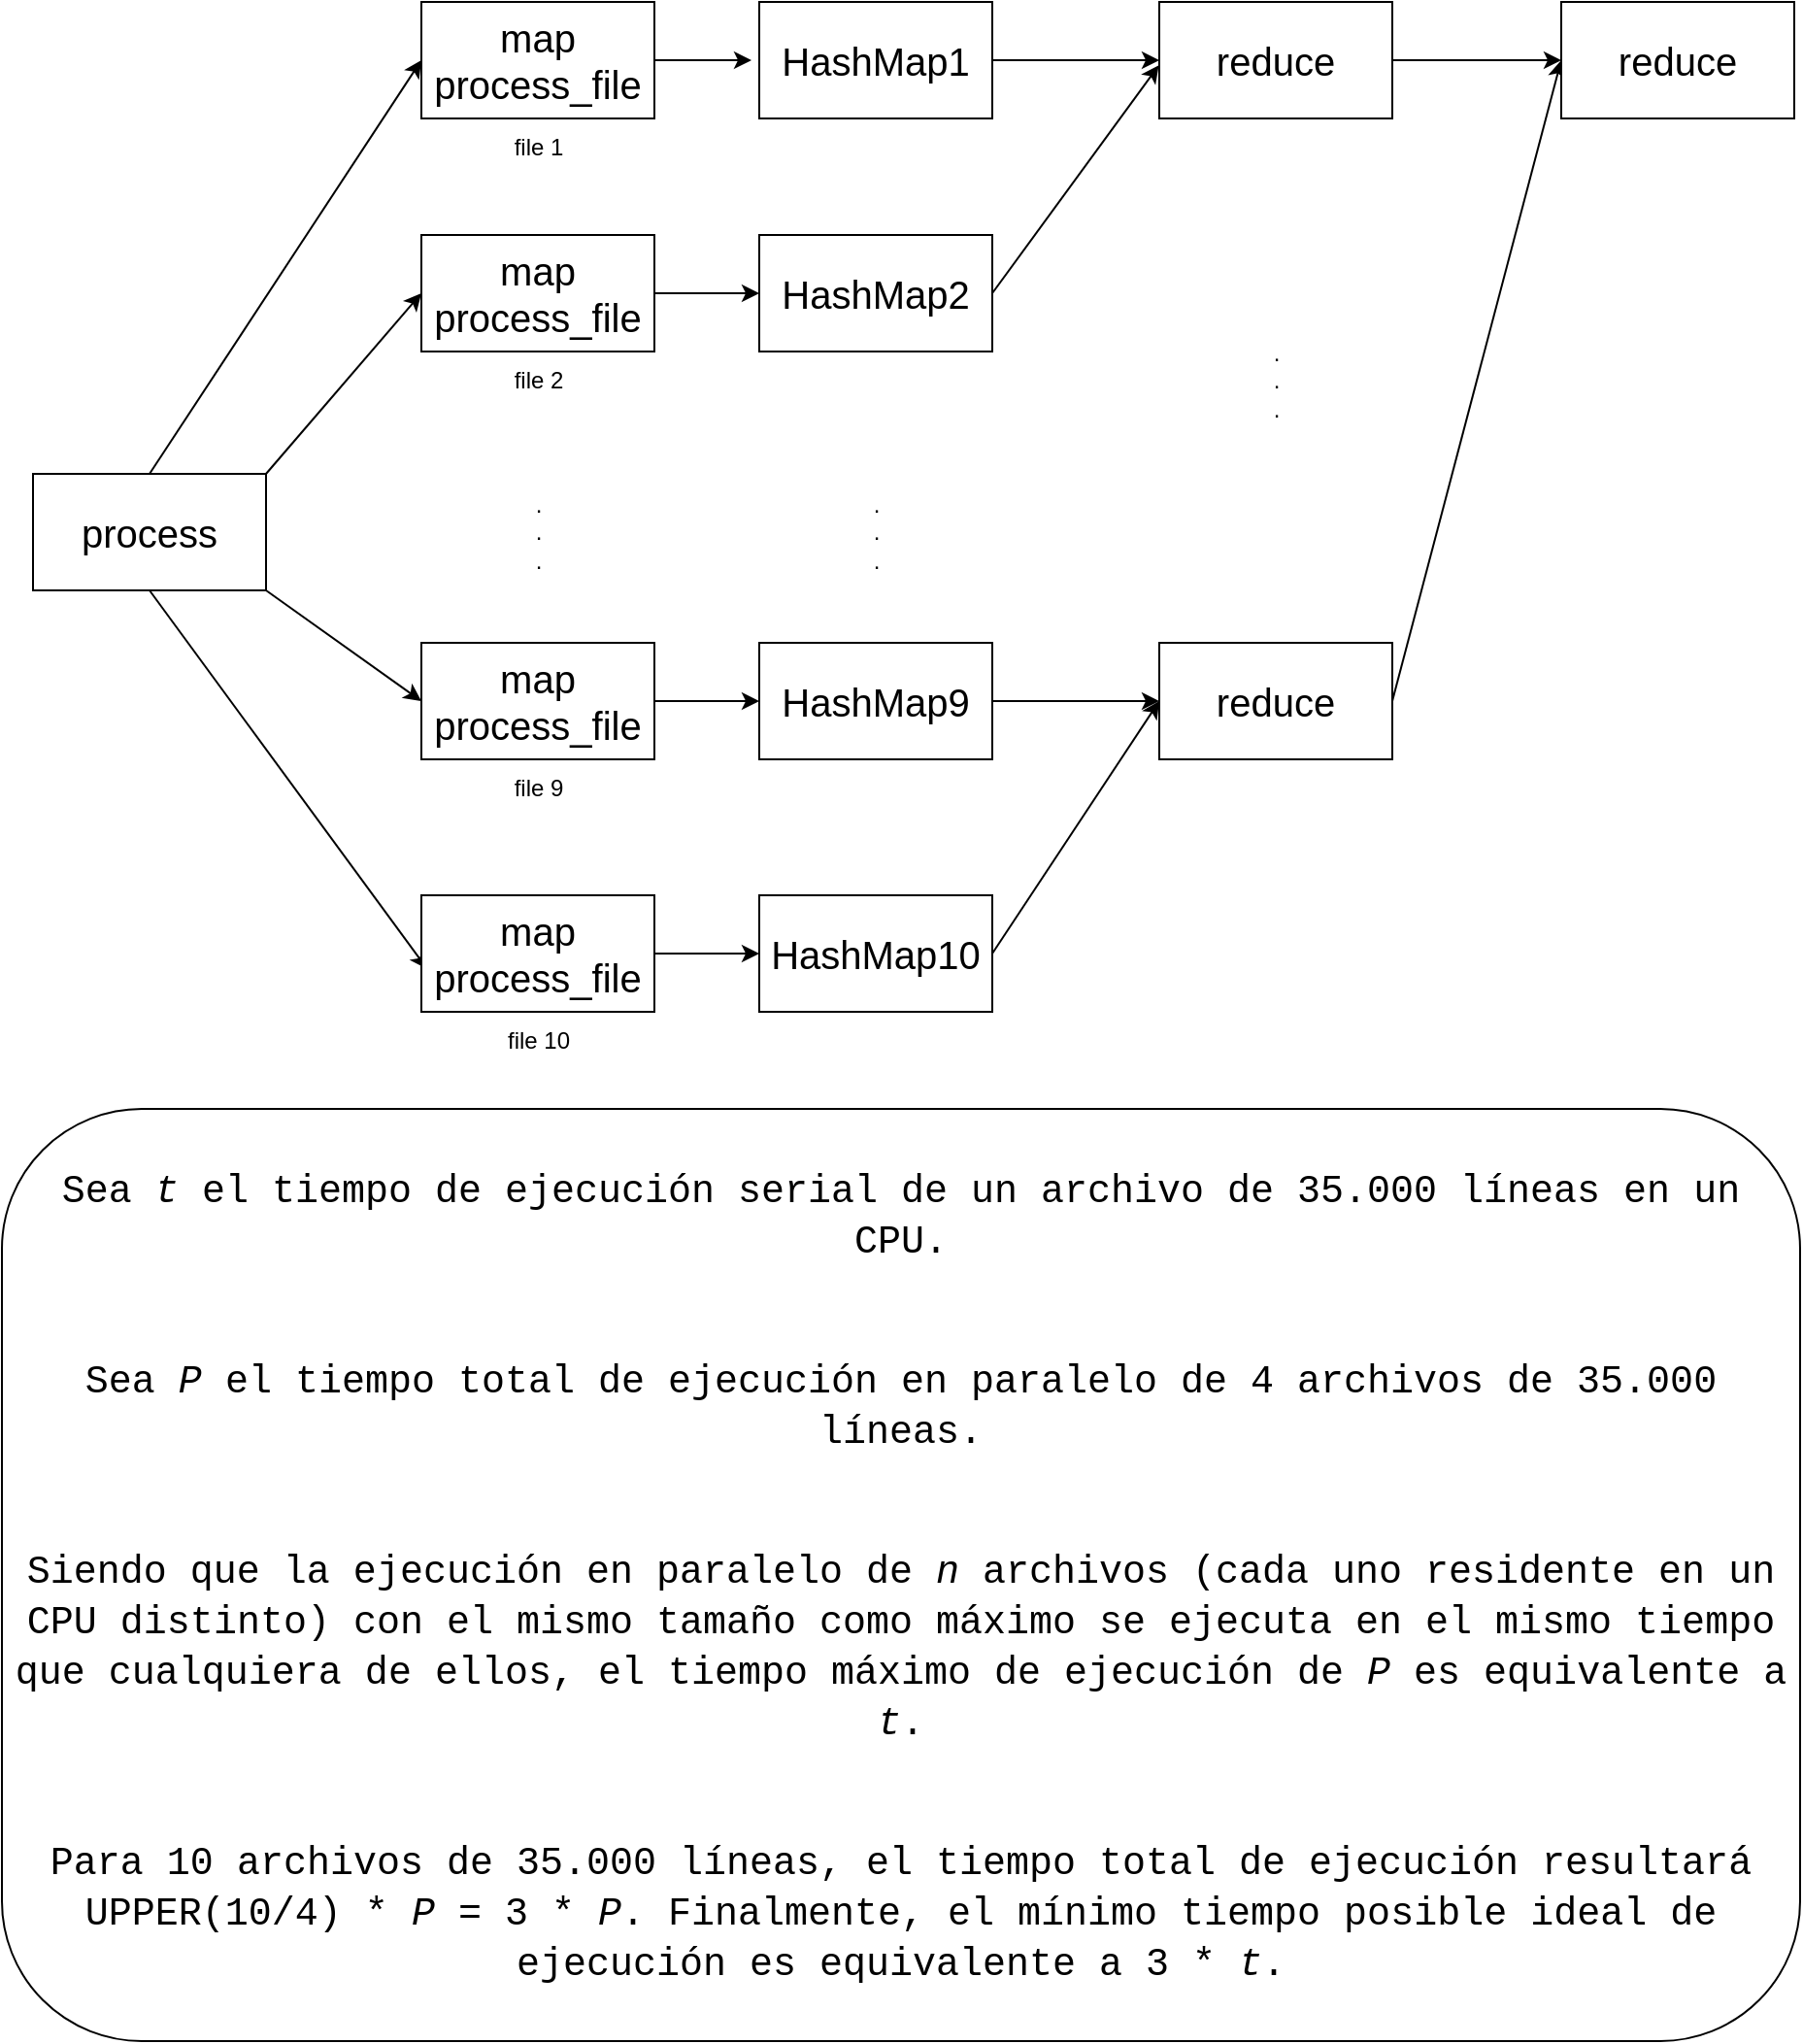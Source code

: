 <mxfile version="21.7.2" type="google">
  <diagram name="Page-1" id="0rZ89uR0rX7DoywEYTZd">
    <mxGraphModel grid="1" page="1" gridSize="10" guides="1" tooltips="1" connect="1" arrows="1" fold="1" pageScale="1" pageWidth="827" pageHeight="1169" math="0" shadow="0">
      <root>
        <mxCell id="0" />
        <mxCell id="1" parent="0" />
        <mxCell id="4ggGI877EelNgK9-5oSK-31" style="edgeStyle=none;shape=connector;rounded=0;orthogonalLoop=1;jettySize=auto;html=1;entryX=0;entryY=0.5;entryDx=0;entryDy=0;labelBackgroundColor=default;strokeColor=default;fontFamily=Helvetica;fontSize=11;fontColor=default;endArrow=classic;exitX=0.5;exitY=0;exitDx=0;exitDy=0;" edge="1" parent="1" source="4ggGI877EelNgK9-5oSK-1" target="4ggGI877EelNgK9-5oSK-2">
          <mxGeometry relative="1" as="geometry" />
        </mxCell>
        <mxCell id="4ggGI877EelNgK9-5oSK-32" style="edgeStyle=none;shape=connector;rounded=0;orthogonalLoop=1;jettySize=auto;html=1;entryX=0;entryY=0.5;entryDx=0;entryDy=0;labelBackgroundColor=default;strokeColor=default;fontFamily=Helvetica;fontSize=11;fontColor=default;endArrow=classic;exitX=1;exitY=0;exitDx=0;exitDy=0;" edge="1" parent="1" source="4ggGI877EelNgK9-5oSK-1" target="4ggGI877EelNgK9-5oSK-3">
          <mxGeometry relative="1" as="geometry">
            <mxPoint x="190" y="300" as="sourcePoint" />
          </mxGeometry>
        </mxCell>
        <mxCell id="4ggGI877EelNgK9-5oSK-33" style="edgeStyle=none;shape=connector;rounded=0;orthogonalLoop=1;jettySize=auto;html=1;entryX=0;entryY=0.5;entryDx=0;entryDy=0;labelBackgroundColor=default;strokeColor=default;fontFamily=Helvetica;fontSize=11;fontColor=default;endArrow=classic;exitX=1;exitY=1;exitDx=0;exitDy=0;" edge="1" parent="1" source="4ggGI877EelNgK9-5oSK-1" target="4ggGI877EelNgK9-5oSK-4">
          <mxGeometry relative="1" as="geometry" />
        </mxCell>
        <mxCell id="4ggGI877EelNgK9-5oSK-34" style="edgeStyle=none;shape=connector;rounded=0;orthogonalLoop=1;jettySize=auto;html=1;entryX=0.025;entryY=0.633;entryDx=0;entryDy=0;entryPerimeter=0;labelBackgroundColor=default;strokeColor=default;fontFamily=Helvetica;fontSize=11;fontColor=default;endArrow=classic;exitX=0.5;exitY=1;exitDx=0;exitDy=0;" edge="1" parent="1" source="4ggGI877EelNgK9-5oSK-1" target="4ggGI877EelNgK9-5oSK-21">
          <mxGeometry relative="1" as="geometry" />
        </mxCell>
        <mxCell id="4ggGI877EelNgK9-5oSK-1" value="process" style="rounded=0;whiteSpace=wrap;html=1;strokeWidth=1;fontSize=20;" vertex="1" parent="1">
          <mxGeometry x="40" y="343" width="120" height="60" as="geometry" />
        </mxCell>
        <mxCell id="4ggGI877EelNgK9-5oSK-9" style="edgeStyle=orthogonalEdgeStyle;rounded=0;orthogonalLoop=1;jettySize=auto;html=1;" edge="1" parent="1" source="4ggGI877EelNgK9-5oSK-2">
          <mxGeometry relative="1" as="geometry">
            <mxPoint x="410" y="130" as="targetPoint" />
          </mxGeometry>
        </mxCell>
        <mxCell id="4ggGI877EelNgK9-5oSK-2" value="map&lt;br&gt;process_file" style="rounded=0;whiteSpace=wrap;html=1;strokeWidth=1;fontSize=20;" vertex="1" parent="1">
          <mxGeometry x="240" y="100" width="120" height="60" as="geometry" />
        </mxCell>
        <mxCell id="4ggGI877EelNgK9-5oSK-13" style="edgeStyle=orthogonalEdgeStyle;rounded=0;orthogonalLoop=1;jettySize=auto;html=1;entryX=0;entryY=0.5;entryDx=0;entryDy=0;" edge="1" parent="1" source="4ggGI877EelNgK9-5oSK-3" target="4ggGI877EelNgK9-5oSK-11">
          <mxGeometry relative="1" as="geometry" />
        </mxCell>
        <mxCell id="4ggGI877EelNgK9-5oSK-3" value="map&lt;br&gt;process_file" style="rounded=0;whiteSpace=wrap;html=1;strokeWidth=1;fontSize=20;" vertex="1" parent="1">
          <mxGeometry x="240" y="220" width="120" height="60" as="geometry" />
        </mxCell>
        <mxCell id="4ggGI877EelNgK9-5oSK-14" style="edgeStyle=orthogonalEdgeStyle;rounded=0;orthogonalLoop=1;jettySize=auto;html=1;entryX=0;entryY=0.5;entryDx=0;entryDy=0;" edge="1" parent="1" source="4ggGI877EelNgK9-5oSK-4" target="4ggGI877EelNgK9-5oSK-12">
          <mxGeometry relative="1" as="geometry" />
        </mxCell>
        <mxCell id="4ggGI877EelNgK9-5oSK-4" value="map&lt;br&gt;process_file" style="rounded=0;whiteSpace=wrap;html=1;strokeWidth=1;fontSize=20;" vertex="1" parent="1">
          <mxGeometry x="240" y="430" width="120" height="60" as="geometry" />
        </mxCell>
        <mxCell id="4ggGI877EelNgK9-5oSK-5" value="file 1" style="text;html=1;align=center;verticalAlign=middle;resizable=0;points=[];autosize=1;strokeColor=none;fillColor=none;" vertex="1" parent="1">
          <mxGeometry x="275" y="160" width="50" height="30" as="geometry" />
        </mxCell>
        <mxCell id="4ggGI877EelNgK9-5oSK-6" value="file 2" style="text;html=1;align=center;verticalAlign=middle;resizable=0;points=[];autosize=1;strokeColor=none;fillColor=none;" vertex="1" parent="1">
          <mxGeometry x="275" y="280" width="50" height="30" as="geometry" />
        </mxCell>
        <mxCell id="4ggGI877EelNgK9-5oSK-7" value="file 9" style="text;html=1;align=center;verticalAlign=middle;resizable=0;points=[];autosize=1;strokeColor=none;fillColor=none;" vertex="1" parent="1">
          <mxGeometry x="275" y="490" width="50" height="30" as="geometry" />
        </mxCell>
        <mxCell id="4ggGI877EelNgK9-5oSK-8" value=".&lt;br&gt;.&lt;br&gt;." style="text;html=1;align=center;verticalAlign=middle;resizable=0;points=[];autosize=1;strokeColor=none;fillColor=none;" vertex="1" parent="1">
          <mxGeometry x="285" y="343" width="30" height="60" as="geometry" />
        </mxCell>
        <mxCell id="4ggGI877EelNgK9-5oSK-16" style="edgeStyle=orthogonalEdgeStyle;rounded=0;orthogonalLoop=1;jettySize=auto;html=1;entryX=0;entryY=0.5;entryDx=0;entryDy=0;" edge="1" parent="1" source="4ggGI877EelNgK9-5oSK-10" target="4ggGI877EelNgK9-5oSK-15">
          <mxGeometry relative="1" as="geometry">
            <mxPoint x="590" y="130" as="targetPoint" />
          </mxGeometry>
        </mxCell>
        <mxCell id="4ggGI877EelNgK9-5oSK-10" value="HashMap1" style="rounded=0;whiteSpace=wrap;html=1;strokeWidth=1;fontSize=20;" vertex="1" parent="1">
          <mxGeometry x="414" y="100" width="120" height="60" as="geometry" />
        </mxCell>
        <mxCell id="4ggGI877EelNgK9-5oSK-30" style="edgeStyle=none;shape=connector;rounded=0;orthogonalLoop=1;jettySize=auto;html=1;entryX=-0.002;entryY=0.544;entryDx=0;entryDy=0;entryPerimeter=0;labelBackgroundColor=default;strokeColor=default;fontFamily=Helvetica;fontSize=11;fontColor=default;endArrow=classic;exitX=1;exitY=0.5;exitDx=0;exitDy=0;" edge="1" parent="1" source="4ggGI877EelNgK9-5oSK-11" target="4ggGI877EelNgK9-5oSK-15">
          <mxGeometry relative="1" as="geometry" />
        </mxCell>
        <mxCell id="4ggGI877EelNgK9-5oSK-11" value="HashMap2" style="rounded=0;whiteSpace=wrap;html=1;strokeWidth=1;fontSize=20;" vertex="1" parent="1">
          <mxGeometry x="414" y="220" width="120" height="60" as="geometry" />
        </mxCell>
        <mxCell id="4ggGI877EelNgK9-5oSK-25" style="edgeStyle=none;shape=connector;rounded=0;orthogonalLoop=1;jettySize=auto;html=1;entryX=0;entryY=0.5;entryDx=0;entryDy=0;labelBackgroundColor=default;strokeColor=default;fontFamily=Helvetica;fontSize=11;fontColor=default;endArrow=classic;" edge="1" parent="1" source="4ggGI877EelNgK9-5oSK-12" target="4ggGI877EelNgK9-5oSK-24">
          <mxGeometry relative="1" as="geometry" />
        </mxCell>
        <mxCell id="4ggGI877EelNgK9-5oSK-12" value="HashMap9" style="rounded=0;whiteSpace=wrap;html=1;strokeWidth=1;fontSize=20;" vertex="1" parent="1">
          <mxGeometry x="414" y="430" width="120" height="60" as="geometry" />
        </mxCell>
        <mxCell id="4ggGI877EelNgK9-5oSK-28" style="edgeStyle=none;shape=connector;rounded=0;orthogonalLoop=1;jettySize=auto;html=1;entryX=0;entryY=0.5;entryDx=0;entryDy=0;labelBackgroundColor=default;strokeColor=default;fontFamily=Helvetica;fontSize=11;fontColor=default;endArrow=classic;" edge="1" parent="1" source="4ggGI877EelNgK9-5oSK-15" target="4ggGI877EelNgK9-5oSK-27">
          <mxGeometry relative="1" as="geometry" />
        </mxCell>
        <mxCell id="4ggGI877EelNgK9-5oSK-15" value="reduce" style="rounded=0;whiteSpace=wrap;html=1;strokeWidth=1;fontSize=20;" vertex="1" parent="1">
          <mxGeometry x="620" y="100" width="120" height="60" as="geometry" />
        </mxCell>
        <mxCell id="4ggGI877EelNgK9-5oSK-20" style="edgeStyle=orthogonalEdgeStyle;rounded=0;orthogonalLoop=1;jettySize=auto;html=1;entryX=0;entryY=0.5;entryDx=0;entryDy=0;" edge="1" parent="1" source="4ggGI877EelNgK9-5oSK-21" target="4ggGI877EelNgK9-5oSK-23">
          <mxGeometry relative="1" as="geometry" />
        </mxCell>
        <mxCell id="4ggGI877EelNgK9-5oSK-21" value="map&lt;br&gt;process_file" style="rounded=0;whiteSpace=wrap;html=1;strokeWidth=1;fontSize=20;" vertex="1" parent="1">
          <mxGeometry x="240" y="560" width="120" height="60" as="geometry" />
        </mxCell>
        <mxCell id="4ggGI877EelNgK9-5oSK-22" value="file 10" style="text;html=1;align=center;verticalAlign=middle;resizable=0;points=[];autosize=1;strokeColor=none;fillColor=none;" vertex="1" parent="1">
          <mxGeometry x="270" y="620" width="60" height="30" as="geometry" />
        </mxCell>
        <mxCell id="4ggGI877EelNgK9-5oSK-26" style="edgeStyle=none;shape=connector;rounded=0;orthogonalLoop=1;jettySize=auto;html=1;entryX=0;entryY=0.5;entryDx=0;entryDy=0;labelBackgroundColor=default;strokeColor=default;fontFamily=Helvetica;fontSize=11;fontColor=default;endArrow=classic;exitX=1;exitY=0.5;exitDx=0;exitDy=0;" edge="1" parent="1" source="4ggGI877EelNgK9-5oSK-23" target="4ggGI877EelNgK9-5oSK-24">
          <mxGeometry relative="1" as="geometry" />
        </mxCell>
        <mxCell id="4ggGI877EelNgK9-5oSK-23" value="HashMap10" style="rounded=0;whiteSpace=wrap;html=1;strokeWidth=1;fontSize=20;" vertex="1" parent="1">
          <mxGeometry x="414" y="560" width="120" height="60" as="geometry" />
        </mxCell>
        <mxCell id="4ggGI877EelNgK9-5oSK-29" style="edgeStyle=none;shape=connector;rounded=0;orthogonalLoop=1;jettySize=auto;html=1;entryX=0;entryY=0.5;entryDx=0;entryDy=0;labelBackgroundColor=default;strokeColor=default;fontFamily=Helvetica;fontSize=11;fontColor=default;endArrow=classic;exitX=1;exitY=0.5;exitDx=0;exitDy=0;" edge="1" parent="1" source="4ggGI877EelNgK9-5oSK-24" target="4ggGI877EelNgK9-5oSK-27">
          <mxGeometry relative="1" as="geometry" />
        </mxCell>
        <mxCell id="4ggGI877EelNgK9-5oSK-24" value="reduce" style="rounded=0;whiteSpace=wrap;html=1;strokeWidth=1;fontSize=20;" vertex="1" parent="1">
          <mxGeometry x="620" y="430" width="120" height="60" as="geometry" />
        </mxCell>
        <mxCell id="4ggGI877EelNgK9-5oSK-27" value="reduce" style="rounded=0;whiteSpace=wrap;html=1;strokeWidth=1;fontSize=20;" vertex="1" parent="1">
          <mxGeometry x="827" y="100" width="120" height="60" as="geometry" />
        </mxCell>
        <mxCell id="4ggGI877EelNgK9-5oSK-36" value=".&lt;br&gt;.&lt;br&gt;." style="text;html=1;align=center;verticalAlign=middle;resizable=0;points=[];autosize=1;strokeColor=none;fillColor=none;" vertex="1" parent="1">
          <mxGeometry x="459" y="343" width="30" height="60" as="geometry" />
        </mxCell>
        <mxCell id="4ggGI877EelNgK9-5oSK-37" value=".&lt;br&gt;.&lt;br&gt;." style="text;html=1;align=center;verticalAlign=middle;resizable=0;points=[];autosize=1;strokeColor=none;fillColor=none;" vertex="1" parent="1">
          <mxGeometry x="665" y="265" width="30" height="60" as="geometry" />
        </mxCell>
        <mxCell id="mNbctfQ3bmDSschp0P_w-3" value="&lt;p style=&quot;font-size: 20px;&quot;&gt;&lt;font style=&quot;font-size: 20px;&quot; face=&quot;Courier New&quot;&gt;Sea &lt;i&gt;t&lt;/i&gt; el tiempo de ejecución serial de un archivo de 35.000 líneas en un CPU.&lt;br style=&quot;font-size: 20px;&quot;&gt;&lt;/font&gt;&lt;font style=&quot;font-size: 20px;&quot; face=&quot;Courier New&quot;&gt;&lt;br&gt;&lt;/font&gt;&lt;/p&gt;&lt;p style=&quot;font-size: 20px;&quot;&gt;&lt;font style=&quot;font-size: 20px;&quot; face=&quot;Courier New&quot;&gt;Sea &lt;i&gt;P&lt;/i&gt; el tiempo total de ejecución en paralelo de 4 archivos de 35.000 líneas.&lt;br style=&quot;font-size: 20px;&quot;&gt;&lt;/font&gt;&lt;font style=&quot;font-size: 20px;&quot; face=&quot;Courier New&quot;&gt;&lt;br&gt;&lt;/font&gt;&lt;/p&gt;&lt;p style=&quot;font-size: 20px;&quot;&gt;&lt;font style=&quot;font-size: 20px;&quot; face=&quot;Courier New&quot;&gt;Siendo que la ejecución en paralelo de &lt;i&gt;n&lt;/i&gt; archivos (cada uno residente en un CPU distinto) con el mismo tamaño como máximo se ejecuta en el mismo tiempo que cualquiera de ellos, el tiempo máximo de ejecución de &lt;i&gt;P&lt;/i&gt; es equivalente a &lt;i&gt;t&lt;/i&gt;.&lt;br style=&quot;font-size: 20px;&quot;&gt;&lt;/font&gt;&lt;font style=&quot;font-size: 20px;&quot; face=&quot;Courier New&quot;&gt;&lt;br&gt;&lt;/font&gt;&lt;/p&gt;&lt;p style=&quot;font-size: 20px;&quot;&gt;&lt;font style=&quot;font-size: 20px;&quot; face=&quot;Courier New&quot;&gt;Para 10 archivos de 35.000 líneas, el tiempo total de ejecución resultará UPPER(10/4) * &lt;i&gt;P&lt;/i&gt; = 3 * &lt;i&gt;P&lt;/i&gt;.&lt;/font&gt;&lt;span style=&quot;font-family: &amp;quot;Courier New&amp;quot;;&quot;&gt;&amp;nbsp;Finalmente, el mínimo tiempo posible ideal de ejecución es equivalente a 3 * &lt;i&gt;t&lt;/i&gt;.&lt;/span&gt;&lt;/p&gt;" style="rounded=1;whiteSpace=wrap;html=1;fontSize=20;fontStyle=0" vertex="1" parent="1">
          <mxGeometry x="24" y="670" width="926" height="480" as="geometry" />
        </mxCell>
      </root>
    </mxGraphModel>
  </diagram>
</mxfile>
